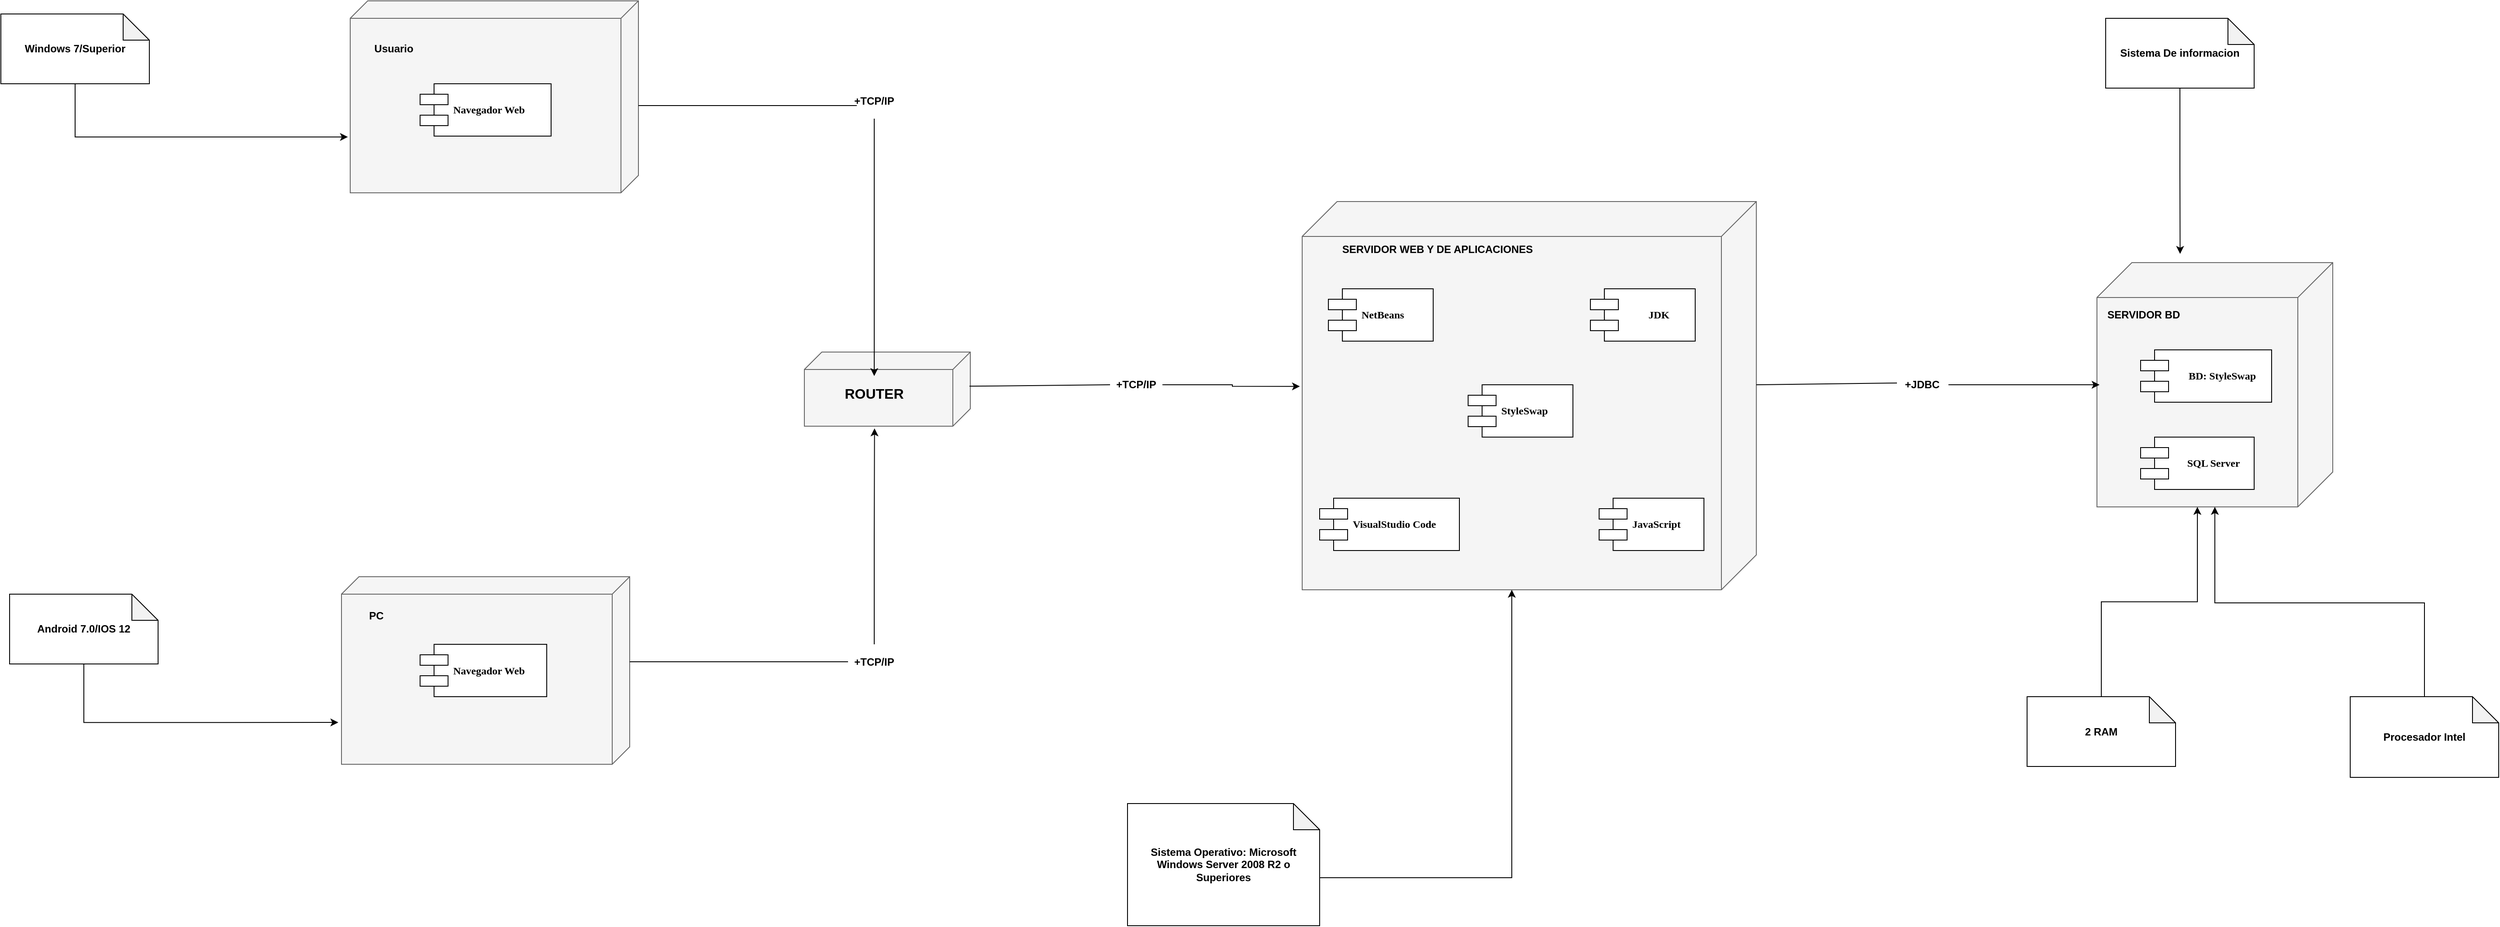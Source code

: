 <mxfile version="21.6.5" type="google">
  <diagram name="Page-1" id="5f0bae14-7c28-e335-631c-24af17079c00">
    <mxGraphModel grid="1" page="1" gridSize="10" guides="1" tooltips="1" connect="1" arrows="1" fold="1" pageScale="1" pageWidth="3300" pageHeight="4681" background="none" math="0" shadow="0">
      <root>
        <mxCell id="0" />
        <mxCell id="1" parent="0" />
        <mxCell id="39150e848f15840c-1" value="" style="verticalAlign=top;align=left;spacingTop=8;spacingLeft=2;spacingRight=12;shape=cube;size=20;direction=south;fontStyle=4;html=1;rounded=0;shadow=0;comic=0;labelBackgroundColor=none;strokeWidth=1;fontFamily=Verdana;fontSize=12;fillColor=#f5f5f5;fontColor=#333333;strokeColor=#666666;" vertex="1" parent="1">
          <mxGeometry x="580" y="380" width="330" height="220" as="geometry" />
        </mxCell>
        <mxCell id="39150e848f15840c-2" value="" style="verticalAlign=top;align=left;spacingTop=8;spacingLeft=2;spacingRight=12;shape=cube;size=40;direction=south;fontStyle=4;html=1;rounded=0;shadow=0;comic=0;labelBackgroundColor=none;strokeWidth=1;fontFamily=Verdana;fontSize=12;fillColor=#f5f5f5;fontColor=#333333;strokeColor=#666666;" vertex="1" parent="1">
          <mxGeometry x="1670" y="610" width="520" height="445" as="geometry" />
        </mxCell>
        <mxCell id="39150e848f15840c-3" value="" style="verticalAlign=top;align=left;spacingTop=8;spacingLeft=2;spacingRight=12;shape=cube;size=20;direction=south;fontStyle=4;html=1;rounded=0;shadow=0;comic=0;labelBackgroundColor=none;strokeWidth=1;fontFamily=Verdana;fontSize=12;fillColor=#f5f5f5;fontColor=#333333;strokeColor=#666666;" vertex="1" parent="1">
          <mxGeometry x="570" y="1040" width="330" height="215" as="geometry" />
        </mxCell>
        <mxCell id="39150e848f15840c-5" value="&lt;b&gt;Navegador Web&lt;/b&gt;" style="shape=component;align=left;spacingLeft=36;rounded=0;shadow=0;comic=0;labelBackgroundColor=none;strokeWidth=1;fontFamily=Verdana;fontSize=12;html=1;" vertex="1" parent="1">
          <mxGeometry x="660" y="475" width="150" height="60" as="geometry" />
        </mxCell>
        <mxCell id="39150e848f15840c-7" value="&lt;b&gt;NetBeans&lt;/b&gt;" style="shape=component;align=left;spacingLeft=36;rounded=0;shadow=0;comic=0;labelBackgroundColor=none;strokeWidth=1;fontFamily=Verdana;fontSize=12;html=1;" vertex="1" parent="1">
          <mxGeometry x="1700" y="710" width="120" height="60" as="geometry" />
        </mxCell>
        <mxCell id="39150e848f15840c-10" value="&lt;b&gt;VisualStudio Code&lt;/b&gt;" style="shape=component;align=left;spacingLeft=36;rounded=0;shadow=0;comic=0;labelBackgroundColor=none;strokeWidth=1;fontFamily=Verdana;fontSize=12;html=1;" vertex="1" parent="1">
          <mxGeometry x="1690" y="950" width="160" height="60" as="geometry" />
        </mxCell>
        <mxCell id="5w2LUHWujk-qeieROwjQ-1" value="&lt;b&gt;Usuario&lt;/b&gt;" style="text;html=1;strokeColor=none;fillColor=none;align=center;verticalAlign=middle;whiteSpace=wrap;rounded=0;" vertex="1" parent="1">
          <mxGeometry x="600" y="420" width="60" height="30" as="geometry" />
        </mxCell>
        <mxCell id="5w2LUHWujk-qeieROwjQ-2" value="&lt;b&gt;PC&lt;/b&gt;" style="text;html=1;strokeColor=none;fillColor=none;align=center;verticalAlign=middle;whiteSpace=wrap;rounded=0;" vertex="1" parent="1">
          <mxGeometry x="580" y="1070" width="60" height="30" as="geometry" />
        </mxCell>
        <mxCell id="5w2LUHWujk-qeieROwjQ-5" value="&lt;b&gt;Navegador Web&lt;/b&gt;" style="shape=component;align=left;spacingLeft=36;rounded=0;shadow=0;comic=0;labelBackgroundColor=none;strokeWidth=1;fontFamily=Verdana;fontSize=12;html=1;" vertex="1" parent="1">
          <mxGeometry x="660" y="1117.5" width="145" height="60" as="geometry" />
        </mxCell>
        <mxCell id="5w2LUHWujk-qeieROwjQ-6" value="" style="verticalAlign=top;align=left;spacingTop=8;spacingLeft=2;spacingRight=12;shape=cube;size=40;direction=south;fontStyle=4;html=1;rounded=0;shadow=0;comic=0;labelBackgroundColor=none;strokeWidth=1;fontFamily=Verdana;fontSize=12;fillColor=#f5f5f5;fontColor=#333333;strokeColor=#666666;" vertex="1" parent="1">
          <mxGeometry x="2580" y="680" width="270" height="280" as="geometry" />
        </mxCell>
        <mxCell id="5w2LUHWujk-qeieROwjQ-13" style="edgeStyle=orthogonalEdgeStyle;rounded=0;orthogonalLoop=1;jettySize=auto;html=1;exitX=0.5;exitY=1;exitDx=0;exitDy=0;exitPerimeter=0;entryX=0.709;entryY=1.008;entryDx=0;entryDy=0;entryPerimeter=0;" edge="1" parent="1" source="5w2LUHWujk-qeieROwjQ-11" target="39150e848f15840c-1">
          <mxGeometry relative="1" as="geometry" />
        </mxCell>
        <mxCell id="5w2LUHWujk-qeieROwjQ-11" value="&lt;b&gt;Windows 7/Superior&lt;/b&gt;" style="shape=note;whiteSpace=wrap;html=1;backgroundOutline=1;darkOpacity=0.05;" vertex="1" parent="1">
          <mxGeometry x="180" y="395" width="170" height="80" as="geometry" />
        </mxCell>
        <mxCell id="5w2LUHWujk-qeieROwjQ-14" style="edgeStyle=orthogonalEdgeStyle;rounded=0;orthogonalLoop=1;jettySize=auto;html=1;exitX=0.5;exitY=1;exitDx=0;exitDy=0;exitPerimeter=0;entryX=0.777;entryY=1.011;entryDx=0;entryDy=0;entryPerimeter=0;" edge="1" parent="1" source="5w2LUHWujk-qeieROwjQ-12" target="39150e848f15840c-3">
          <mxGeometry relative="1" as="geometry" />
        </mxCell>
        <mxCell id="5w2LUHWujk-qeieROwjQ-12" value="&lt;b&gt;Android 7.0/IOS 12&lt;/b&gt;" style="shape=note;whiteSpace=wrap;html=1;backgroundOutline=1;darkOpacity=0.05;" vertex="1" parent="1">
          <mxGeometry x="190" y="1060" width="170" height="80" as="geometry" />
        </mxCell>
        <mxCell id="5w2LUHWujk-qeieROwjQ-15" value="" style="verticalAlign=top;align=left;spacingTop=8;spacingLeft=2;spacingRight=12;shape=cube;size=20;direction=south;fontStyle=4;html=1;rounded=0;shadow=0;comic=0;labelBackgroundColor=none;strokeWidth=1;fontFamily=Verdana;fontSize=12;fillColor=#f5f5f5;fontColor=#333333;strokeColor=#666666;" vertex="1" parent="1">
          <mxGeometry x="1100" y="782.5" width="190" height="85" as="geometry" />
        </mxCell>
        <mxCell id="5w2LUHWujk-qeieROwjQ-24" style="edgeStyle=orthogonalEdgeStyle;rounded=0;orthogonalLoop=1;jettySize=auto;html=1;exitX=0.5;exitY=1;exitDx=0;exitDy=0;" edge="1" parent="1" source="5w2LUHWujk-qeieROwjQ-16" target="5w2LUHWujk-qeieROwjQ-23">
          <mxGeometry relative="1" as="geometry" />
        </mxCell>
        <mxCell id="5w2LUHWujk-qeieROwjQ-16" value="&lt;b&gt;+TCP/IP&lt;/b&gt;" style="text;html=1;strokeColor=none;fillColor=none;align=center;verticalAlign=middle;whiteSpace=wrap;rounded=0;" vertex="1" parent="1">
          <mxGeometry x="1150" y="475" width="60" height="40" as="geometry" />
        </mxCell>
        <mxCell id="5w2LUHWujk-qeieROwjQ-22" style="edgeStyle=orthogonalEdgeStyle;rounded=0;orthogonalLoop=1;jettySize=auto;html=1;exitX=0.5;exitY=0;exitDx=0;exitDy=0;" edge="1" parent="1" source="5w2LUHWujk-qeieROwjQ-17">
          <mxGeometry relative="1" as="geometry">
            <mxPoint x="1180.333" y="870" as="targetPoint" />
          </mxGeometry>
        </mxCell>
        <mxCell id="5w2LUHWujk-qeieROwjQ-17" value="&lt;b&gt;+TCP/IP&lt;/b&gt;" style="text;html=1;strokeColor=none;fillColor=none;align=center;verticalAlign=middle;whiteSpace=wrap;rounded=0;" vertex="1" parent="1">
          <mxGeometry x="1150" y="1117.5" width="60" height="40" as="geometry" />
        </mxCell>
        <mxCell id="5w2LUHWujk-qeieROwjQ-20" value="" style="endArrow=none;html=1;rounded=0;exitX=0;exitY=0;exitDx=97.5;exitDy=0;exitPerimeter=0;entryX=0;entryY=0.5;entryDx=0;entryDy=0;" edge="1" parent="1" source="39150e848f15840c-3" target="5w2LUHWujk-qeieROwjQ-17">
          <mxGeometry width="50" height="50" relative="1" as="geometry">
            <mxPoint x="960" y="1160" as="sourcePoint" />
            <mxPoint x="1010" y="1110" as="targetPoint" />
          </mxGeometry>
        </mxCell>
        <mxCell id="5w2LUHWujk-qeieROwjQ-23" value="&lt;b&gt;&lt;font style=&quot;font-size: 16px;&quot;&gt;ROUTER&lt;/font&gt;&lt;/b&gt;" style="text;html=1;strokeColor=none;fillColor=none;align=center;verticalAlign=middle;whiteSpace=wrap;rounded=0;" vertex="1" parent="1">
          <mxGeometry x="1150" y="810" width="60" height="40" as="geometry" />
        </mxCell>
        <mxCell id="5w2LUHWujk-qeieROwjQ-25" value="" style="endArrow=none;html=1;rounded=0;exitX=0;exitY=0;exitDx=97.5;exitDy=0;exitPerimeter=0;" edge="1" parent="1">
          <mxGeometry width="50" height="50" relative="1" as="geometry">
            <mxPoint x="910" y="500" as="sourcePoint" />
            <mxPoint x="1160" y="500" as="targetPoint" />
          </mxGeometry>
        </mxCell>
        <mxCell id="5w2LUHWujk-qeieROwjQ-30" style="edgeStyle=orthogonalEdgeStyle;rounded=0;orthogonalLoop=1;jettySize=auto;html=1;exitX=1;exitY=0.5;exitDx=0;exitDy=0;entryX=0.476;entryY=1.005;entryDx=0;entryDy=0;entryPerimeter=0;" edge="1" parent="1" source="5w2LUHWujk-qeieROwjQ-26" target="39150e848f15840c-2">
          <mxGeometry relative="1" as="geometry" />
        </mxCell>
        <mxCell id="5w2LUHWujk-qeieROwjQ-26" value="&lt;b&gt;+TCP/IP&lt;/b&gt;" style="text;html=1;strokeColor=none;fillColor=none;align=center;verticalAlign=middle;whiteSpace=wrap;rounded=0;" vertex="1" parent="1">
          <mxGeometry x="1450" y="800" width="60" height="40" as="geometry" />
        </mxCell>
        <mxCell id="5w2LUHWujk-qeieROwjQ-27" value="" style="endArrow=none;html=1;rounded=0;entryX=0;entryY=0.5;entryDx=0;entryDy=0;exitX=0.461;exitY=0.005;exitDx=0;exitDy=0;exitPerimeter=0;" edge="1" parent="1" source="5w2LUHWujk-qeieROwjQ-15" target="5w2LUHWujk-qeieROwjQ-26">
          <mxGeometry width="50" height="50" relative="1" as="geometry">
            <mxPoint x="1300" y="820" as="sourcePoint" />
            <mxPoint x="1550" y="824.17" as="targetPoint" />
          </mxGeometry>
        </mxCell>
        <mxCell id="5w2LUHWujk-qeieROwjQ-31" value="&lt;b&gt;StyleSwap&lt;/b&gt;" style="shape=component;align=left;spacingLeft=36;rounded=0;shadow=0;comic=0;labelBackgroundColor=none;strokeWidth=1;fontFamily=Verdana;fontSize=12;html=1;" vertex="1" parent="1">
          <mxGeometry x="1860" y="820" width="120" height="60" as="geometry" />
        </mxCell>
        <mxCell id="5w2LUHWujk-qeieROwjQ-32" value="&lt;b&gt;JavaScript&lt;/b&gt;" style="shape=component;align=left;spacingLeft=36;rounded=0;shadow=0;comic=0;labelBackgroundColor=none;strokeWidth=1;fontFamily=Verdana;fontSize=12;html=1;" vertex="1" parent="1">
          <mxGeometry x="2010" y="950" width="120" height="60" as="geometry" />
        </mxCell>
        <mxCell id="5w2LUHWujk-qeieROwjQ-33" value="&lt;b&gt;JDK&lt;/b&gt;" style="shape=component;align=center;spacingLeft=36;rounded=0;shadow=0;comic=0;labelBackgroundColor=none;strokeWidth=1;fontFamily=Verdana;fontSize=12;html=1;" vertex="1" parent="1">
          <mxGeometry x="2000" y="710" width="120" height="60" as="geometry" />
        </mxCell>
        <mxCell id="5w2LUHWujk-qeieROwjQ-34" value="&lt;b&gt;SERVIDOR WEB Y DE APLICACIONES&lt;/b&gt;" style="text;html=1;strokeColor=none;fillColor=none;align=center;verticalAlign=middle;whiteSpace=wrap;rounded=0;" vertex="1" parent="1">
          <mxGeometry x="1680" y="650" width="290" height="30" as="geometry" />
        </mxCell>
        <mxCell id="5w2LUHWujk-qeieROwjQ-36" style="edgeStyle=orthogonalEdgeStyle;rounded=0;orthogonalLoop=1;jettySize=auto;html=1;exitX=0;exitY=0;exitDx=220;exitDy=85;exitPerimeter=0;entryX=0;entryY=0;entryDx=445;entryDy=280;entryPerimeter=0;" edge="1" parent="1" source="5w2LUHWujk-qeieROwjQ-35" target="39150e848f15840c-2">
          <mxGeometry relative="1" as="geometry" />
        </mxCell>
        <mxCell id="5w2LUHWujk-qeieROwjQ-35" value="&lt;b&gt;Sistema Operativo: Microsoft Windows Server 2008 R2 o Superiores&lt;/b&gt;" style="shape=note;whiteSpace=wrap;html=1;backgroundOutline=1;darkOpacity=0.05;" vertex="1" parent="1">
          <mxGeometry x="1470" y="1300" width="220" height="140" as="geometry" />
        </mxCell>
        <mxCell id="5w2LUHWujk-qeieROwjQ-39" style="edgeStyle=orthogonalEdgeStyle;rounded=0;orthogonalLoop=1;jettySize=auto;html=1;exitX=1;exitY=0.5;exitDx=0;exitDy=0;" edge="1" parent="1" source="5w2LUHWujk-qeieROwjQ-37">
          <mxGeometry relative="1" as="geometry">
            <mxPoint x="2583" y="820" as="targetPoint" />
          </mxGeometry>
        </mxCell>
        <mxCell id="5w2LUHWujk-qeieROwjQ-37" value="&lt;b&gt;+JDBC&lt;/b&gt;" style="text;html=1;strokeColor=none;fillColor=none;align=center;verticalAlign=middle;whiteSpace=wrap;rounded=0;" vertex="1" parent="1">
          <mxGeometry x="2350" y="800" width="60" height="40" as="geometry" />
        </mxCell>
        <mxCell id="5w2LUHWujk-qeieROwjQ-40" value="&lt;b&gt;BD: StyleSwap&lt;/b&gt;" style="shape=component;align=center;spacingLeft=36;rounded=0;shadow=0;comic=0;labelBackgroundColor=none;strokeWidth=1;fontFamily=Verdana;fontSize=12;html=1;" vertex="1" parent="1">
          <mxGeometry x="2630" y="780" width="150" height="60" as="geometry" />
        </mxCell>
        <mxCell id="5w2LUHWujk-qeieROwjQ-41" value="&lt;b&gt;SQL Server&lt;/b&gt;" style="shape=component;align=center;spacingLeft=36;rounded=0;shadow=0;comic=0;labelBackgroundColor=none;strokeWidth=1;fontFamily=Verdana;fontSize=12;html=1;" vertex="1" parent="1">
          <mxGeometry x="2630" y="880" width="130" height="60" as="geometry" />
        </mxCell>
        <mxCell id="5w2LUHWujk-qeieROwjQ-42" value="" style="endArrow=none;html=1;rounded=0;entryX=0;entryY=0.5;entryDx=0;entryDy=0;exitX=0.461;exitY=0.005;exitDx=0;exitDy=0;exitPerimeter=0;" edge="1" parent="1">
          <mxGeometry width="50" height="50" relative="1" as="geometry">
            <mxPoint x="2190" y="820" as="sourcePoint" />
            <mxPoint x="2351" y="818" as="targetPoint" />
          </mxGeometry>
        </mxCell>
        <mxCell id="5w2LUHWujk-qeieROwjQ-43" value="&lt;b&gt;SERVIDOR BD&lt;/b&gt;" style="text;html=1;strokeColor=none;fillColor=none;align=left;verticalAlign=middle;whiteSpace=wrap;rounded=0;" vertex="1" parent="1">
          <mxGeometry x="2590" y="725" width="130" height="30" as="geometry" />
        </mxCell>
        <mxCell id="5w2LUHWujk-qeieROwjQ-44" style="edgeStyle=orthogonalEdgeStyle;rounded=0;orthogonalLoop=1;jettySize=auto;html=1;exitX=0.5;exitY=1;exitDx=0;exitDy=0;" edge="1" parent="1" source="39150e848f15840c-7" target="39150e848f15840c-7">
          <mxGeometry relative="1" as="geometry" />
        </mxCell>
        <mxCell id="5w2LUHWujk-qeieROwjQ-50" style="edgeStyle=orthogonalEdgeStyle;rounded=0;orthogonalLoop=1;jettySize=auto;html=1;exitX=0.5;exitY=0;exitDx=0;exitDy=0;exitPerimeter=0;entryX=0;entryY=0;entryDx=280;entryDy=155;entryPerimeter=0;" edge="1" parent="1" source="5w2LUHWujk-qeieROwjQ-46" target="5w2LUHWujk-qeieROwjQ-6">
          <mxGeometry relative="1" as="geometry" />
        </mxCell>
        <mxCell id="5w2LUHWujk-qeieROwjQ-46" value="&lt;b&gt;2 RAM&lt;/b&gt;" style="shape=note;whiteSpace=wrap;html=1;backgroundOutline=1;darkOpacity=0.05;" vertex="1" parent="1">
          <mxGeometry x="2500" y="1177.5" width="170" height="80" as="geometry" />
        </mxCell>
        <mxCell id="5w2LUHWujk-qeieROwjQ-48" style="edgeStyle=orthogonalEdgeStyle;rounded=0;orthogonalLoop=1;jettySize=auto;html=1;exitX=0.5;exitY=1;exitDx=0;exitDy=0;exitPerimeter=0;" edge="1" parent="1" source="5w2LUHWujk-qeieROwjQ-47">
          <mxGeometry relative="1" as="geometry">
            <mxPoint x="2675.231" y="670" as="targetPoint" />
          </mxGeometry>
        </mxCell>
        <mxCell id="5w2LUHWujk-qeieROwjQ-47" value="&lt;b&gt;Sistema De informacion&lt;/b&gt;" style="shape=note;whiteSpace=wrap;html=1;backgroundOutline=1;darkOpacity=0.05;" vertex="1" parent="1">
          <mxGeometry x="2590" y="400" width="170" height="80" as="geometry" />
        </mxCell>
        <mxCell id="5w2LUHWujk-qeieROwjQ-52" style="edgeStyle=orthogonalEdgeStyle;rounded=0;orthogonalLoop=1;jettySize=auto;html=1;exitX=0.5;exitY=0;exitDx=0;exitDy=0;exitPerimeter=0;" edge="1" parent="1" source="5w2LUHWujk-qeieROwjQ-51" target="5w2LUHWujk-qeieROwjQ-6">
          <mxGeometry relative="1" as="geometry">
            <Array as="points">
              <mxPoint x="2955" y="1070" />
              <mxPoint x="2715" y="1070" />
            </Array>
          </mxGeometry>
        </mxCell>
        <mxCell id="5w2LUHWujk-qeieROwjQ-51" value="&lt;b&gt;Procesador Intel&lt;/b&gt;" style="shape=note;whiteSpace=wrap;html=1;backgroundOutline=1;darkOpacity=0.05;" vertex="1" parent="1">
          <mxGeometry x="2870" y="1177.5" width="170" height="92.5" as="geometry" />
        </mxCell>
      </root>
    </mxGraphModel>
  </diagram>
</mxfile>
